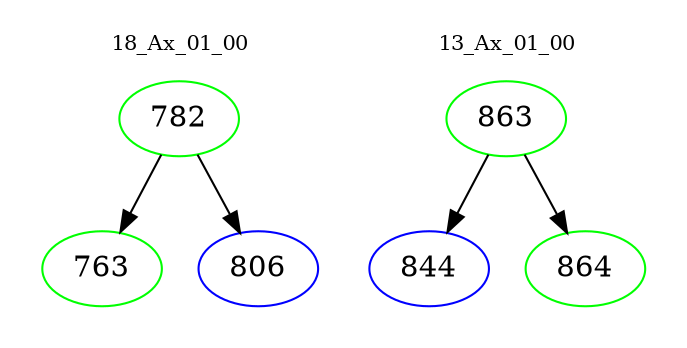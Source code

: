 digraph{
subgraph cluster_0 {
color = white
label = "18_Ax_01_00";
fontsize=10;
T0_782 [label="782", color="green"]
T0_782 -> T0_763 [color="black"]
T0_763 [label="763", color="green"]
T0_782 -> T0_806 [color="black"]
T0_806 [label="806", color="blue"]
}
subgraph cluster_1 {
color = white
label = "13_Ax_01_00";
fontsize=10;
T1_863 [label="863", color="green"]
T1_863 -> T1_844 [color="black"]
T1_844 [label="844", color="blue"]
T1_863 -> T1_864 [color="black"]
T1_864 [label="864", color="green"]
}
}
